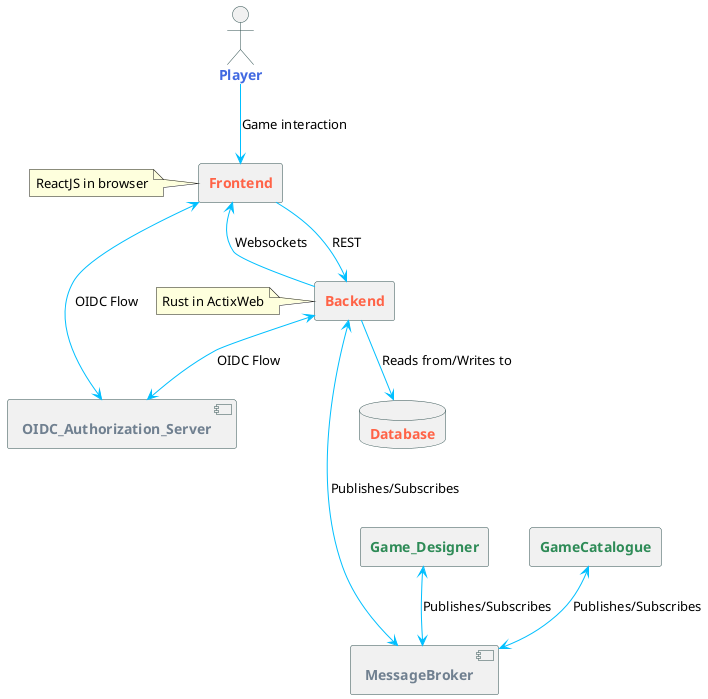 @startuml Whitebox_Overall_DomainComponent

!define Actor(name) actor name as "**<color:RoyalBlue>name</color>**"
!define DomainComponent(name) rectangle name as "**<color:Tomato>name</color>**"
!define NeighbouringDomain(name) rectangle name as "**<color:SeaGreen>name</color>**"
!define Database(name) database name as "**<color:Tomato>name</color>**"
!define Component(name) component name as "**<color:SlateGray>name</color>**"

skinparam ArrowColor DeepSkyBlue
skinparam ActorBorderColor DarkSlateGray
skinparam RectangleBorderColor DarkSlateGray
skinparam ComponentBorderColor DarkSlateGray
skinparam DatabaseBorderColor DarkSlateGray

  Actor(Player)
  
  DomainComponent(Frontend)
  note left: ReactJS in browser
  DomainComponent(Backend)
  note left: Rust in ActixWeb
    Database(Database)

  Component(OIDC_Authorization_Server)
  Component(MessageBroker)

  NeighbouringDomain(Game_Designer)
  NeighbouringDomain(GameCatalogue)

' Our Bounded Context

Player --> Frontend : Game interaction

Frontend --> Backend : REST
Frontend <-- Backend : Websockets

Backend <--> OIDC_Authorization_Server : OIDC Flow
Frontend <--> OIDC_Authorization_Server : OIDC Flow
Backend --> Database : Reads from/Writes to

Backend <----> MessageBroker : Publishes/Subscribes

' Other Bounded Contexts

Game_Designer <--> MessageBroker : Publishes/Subscribes
GameCatalogue <--> MessageBroker : Publishes/Subscribes


@enduml
